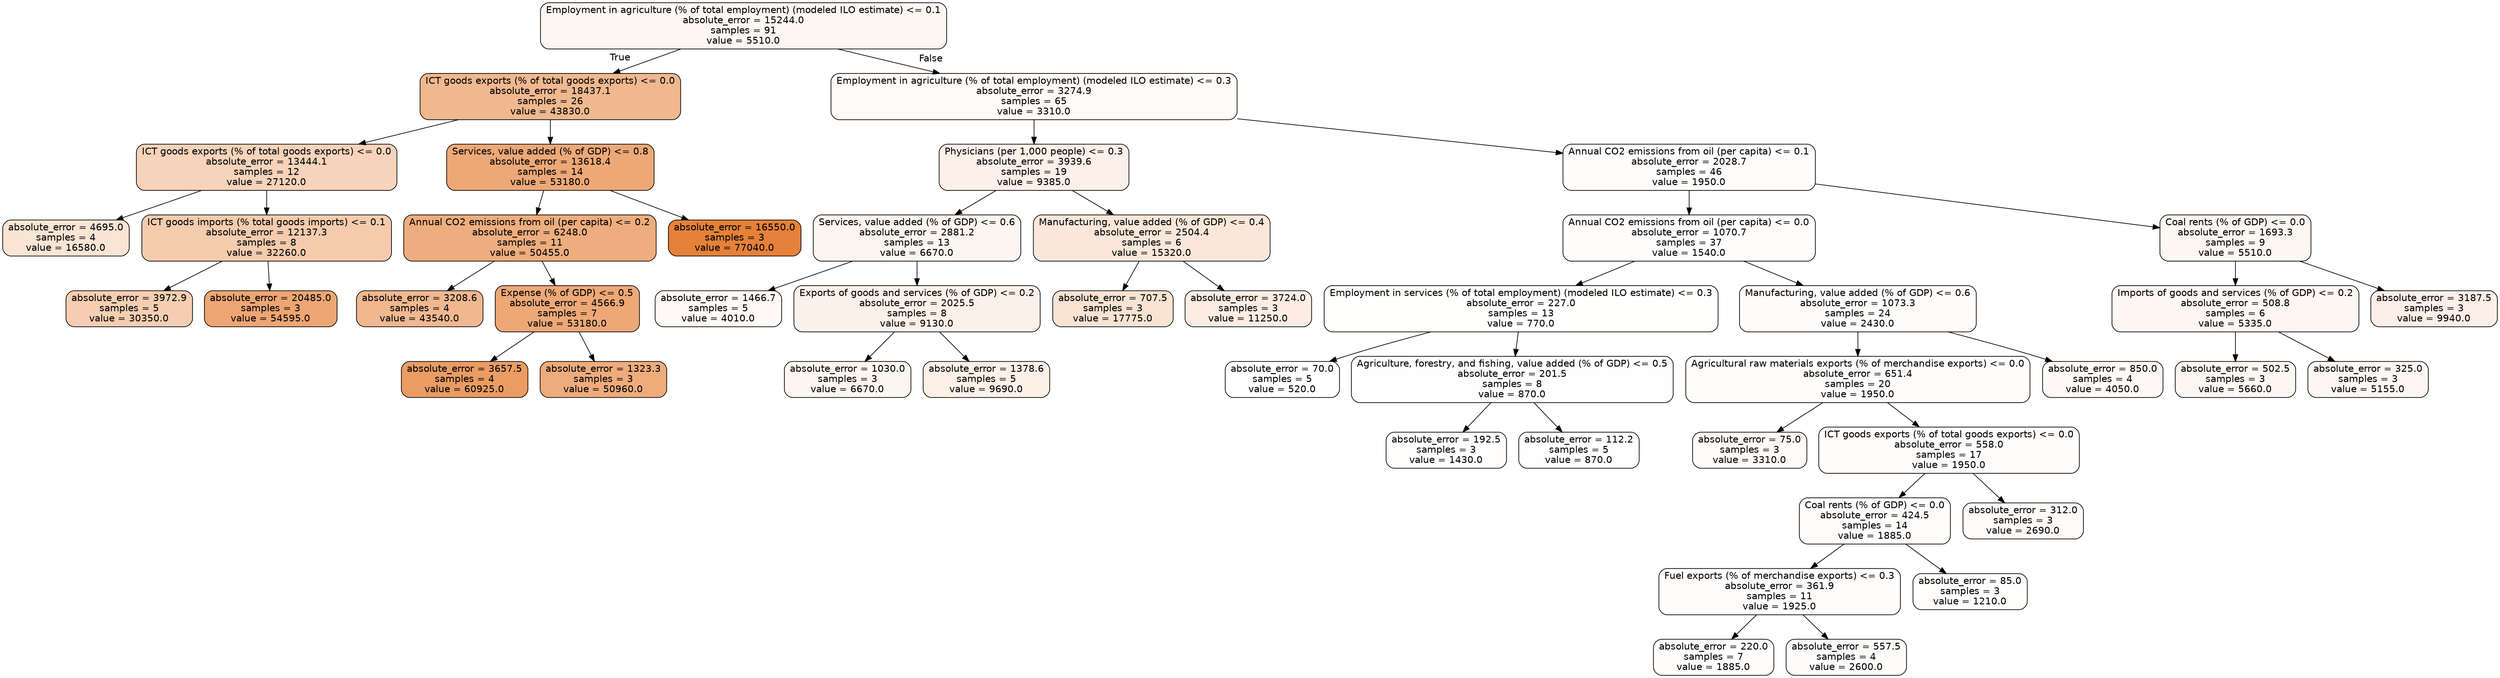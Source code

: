 digraph Tree {
node [shape=box, style="filled, rounded", color="black", fontname="helvetica"] ;
edge [fontname="helvetica"] ;
0 [label="Employment in agriculture (% of total employment) (modeled ILO estimate) <= 0.1\nabsolute_error = 15244.0\nsamples = 91\nvalue = 5510.0", fillcolor="#fdf7f2"] ;
1 [label="ICT goods exports (% of total goods exports) <= 0.0\nabsolute_error = 18437.1\nsamples = 26\nvalue = 43830.0", fillcolor="#f0b88f"] ;
0 -> 1 [labeldistance=2.5, labelangle=45, headlabel="True"] ;
2 [label="ICT goods exports (% of total goods exports) <= 0.0\nabsolute_error = 13444.1\nsamples = 12\nvalue = 27120.0", fillcolor="#f6d3ba"] ;
1 -> 2 ;
3 [label="absolute_error = 4695.0\nsamples = 4\nvalue = 16580.0", fillcolor="#fae5d5"] ;
2 -> 3 ;
4 [label="ICT goods imports (% total goods imports) <= 0.1\nabsolute_error = 12137.3\nsamples = 8\nvalue = 32260.0", fillcolor="#f4cbad"] ;
2 -> 4 ;
5 [label="absolute_error = 3972.9\nsamples = 5\nvalue = 30350.0", fillcolor="#f5ceb2"] ;
4 -> 5 ;
6 [label="absolute_error = 20485.0\nsamples = 3\nvalue = 54595.0", fillcolor="#eda673"] ;
4 -> 6 ;
7 [label="Services, value added (% of GDP) <= 0.8\nabsolute_error = 13618.4\nsamples = 14\nvalue = 53180.0", fillcolor="#eda877"] ;
1 -> 7 ;
8 [label="Annual CO2 emissions from oil (per capita) <= 0.2\nabsolute_error = 6248.0\nsamples = 11\nvalue = 50455.0", fillcolor="#eead7e"] ;
7 -> 8 ;
9 [label="absolute_error = 3208.6\nsamples = 4\nvalue = 43540.0", fillcolor="#f0b890"] ;
8 -> 9 ;
10 [label="Expense (% of GDP) <= 0.5\nabsolute_error = 4566.9\nsamples = 7\nvalue = 53180.0", fillcolor="#eda877"] ;
8 -> 10 ;
11 [label="absolute_error = 3657.5\nsamples = 4\nvalue = 60925.0", fillcolor="#ea9c63"] ;
10 -> 11 ;
12 [label="absolute_error = 1323.3\nsamples = 3\nvalue = 50960.0", fillcolor="#eeac7c"] ;
10 -> 12 ;
13 [label="absolute_error = 16550.0\nsamples = 3\nvalue = 77040.0", fillcolor="#e58139"] ;
7 -> 13 ;
14 [label="Employment in agriculture (% of total employment) (modeled ILO estimate) <= 0.3\nabsolute_error = 3274.9\nsamples = 65\nvalue = 3310.0", fillcolor="#fefaf8"] ;
0 -> 14 [labeldistance=2.5, labelangle=-45, headlabel="False"] ;
15 [label="Physicians (per 1,000 people) <= 0.3\nabsolute_error = 3939.6\nsamples = 19\nvalue = 9385.0", fillcolor="#fcf0e8"] ;
14 -> 15 ;
16 [label="Services, value added (% of GDP) <= 0.6\nabsolute_error = 2881.2\nsamples = 13\nvalue = 6670.0", fillcolor="#fdf5ef"] ;
15 -> 16 ;
17 [label="absolute_error = 1466.7\nsamples = 5\nvalue = 4010.0", fillcolor="#fef9f6"] ;
16 -> 17 ;
18 [label="Exports of goods and services (% of GDP) <= 0.2\nabsolute_error = 2025.5\nsamples = 8\nvalue = 9130.0", fillcolor="#fcf1e9"] ;
16 -> 18 ;
19 [label="absolute_error = 1030.0\nsamples = 3\nvalue = 6670.0", fillcolor="#fdf5ef"] ;
18 -> 19 ;
20 [label="absolute_error = 1378.6\nsamples = 5\nvalue = 9690.0", fillcolor="#fcf0e7"] ;
18 -> 20 ;
21 [label="Manufacturing, value added (% of GDP) <= 0.4\nabsolute_error = 2504.4\nsamples = 6\nvalue = 15320.0", fillcolor="#fae7d9"] ;
15 -> 21 ;
22 [label="absolute_error = 707.5\nsamples = 3\nvalue = 17775.0", fillcolor="#f9e3d2"] ;
21 -> 22 ;
23 [label="absolute_error = 3724.0\nsamples = 3\nvalue = 11250.0", fillcolor="#fbede3"] ;
21 -> 23 ;
24 [label="Annual CO2 emissions from oil (per capita) <= 0.1\nabsolute_error = 2028.7\nsamples = 46\nvalue = 1950.0", fillcolor="#fffdfb"] ;
14 -> 24 ;
25 [label="Annual CO2 emissions from oil (per capita) <= 0.0\nabsolute_error = 1070.7\nsamples = 37\nvalue = 1540.0", fillcolor="#fffdfc"] ;
24 -> 25 ;
26 [label="Employment in services (% of total employment) (modeled ILO estimate) <= 0.3\nabsolute_error = 227.0\nsamples = 13\nvalue = 770.0", fillcolor="#fffffe"] ;
25 -> 26 ;
27 [label="absolute_error = 70.0\nsamples = 5\nvalue = 520.0", fillcolor="#ffffff"] ;
26 -> 27 ;
28 [label="Agriculture, forestry, and fishing, value added (% of GDP) <= 0.5\nabsolute_error = 201.5\nsamples = 8\nvalue = 870.0", fillcolor="#fffefe"] ;
26 -> 28 ;
29 [label="absolute_error = 192.5\nsamples = 3\nvalue = 1430.0", fillcolor="#fffefd"] ;
28 -> 29 ;
30 [label="absolute_error = 112.2\nsamples = 5\nvalue = 870.0", fillcolor="#fffefe"] ;
28 -> 30 ;
31 [label="Manufacturing, value added (% of GDP) <= 0.6\nabsolute_error = 1073.3\nsamples = 24\nvalue = 2430.0", fillcolor="#fefcfa"] ;
25 -> 31 ;
32 [label="Agricultural raw materials exports (% of merchandise exports) <= 0.0\nabsolute_error = 651.4\nsamples = 20\nvalue = 1950.0", fillcolor="#fffdfb"] ;
31 -> 32 ;
33 [label="absolute_error = 75.0\nsamples = 3\nvalue = 3310.0", fillcolor="#fefaf8"] ;
32 -> 33 ;
34 [label="ICT goods exports (% of total goods exports) <= 0.0\nabsolute_error = 558.0\nsamples = 17\nvalue = 1950.0", fillcolor="#fffdfb"] ;
32 -> 34 ;
35 [label="Coal rents (% of GDP) <= 0.0\nabsolute_error = 424.5\nsamples = 14\nvalue = 1885.0", fillcolor="#fffdfb"] ;
34 -> 35 ;
36 [label="Fuel exports (% of merchandise exports) <= 0.3\nabsolute_error = 361.9\nsamples = 11\nvalue = 1925.0", fillcolor="#fffdfb"] ;
35 -> 36 ;
37 [label="absolute_error = 220.0\nsamples = 7\nvalue = 1885.0", fillcolor="#fffdfb"] ;
36 -> 37 ;
38 [label="absolute_error = 557.5\nsamples = 4\nvalue = 2600.0", fillcolor="#fefcfa"] ;
36 -> 38 ;
39 [label="absolute_error = 85.0\nsamples = 3\nvalue = 1210.0", fillcolor="#fffefd"] ;
35 -> 39 ;
40 [label="absolute_error = 312.0\nsamples = 3\nvalue = 2690.0", fillcolor="#fefbf9"] ;
34 -> 40 ;
41 [label="absolute_error = 850.0\nsamples = 4\nvalue = 4050.0", fillcolor="#fef9f6"] ;
31 -> 41 ;
42 [label="Coal rents (% of GDP) <= 0.0\nabsolute_error = 1693.3\nsamples = 9\nvalue = 5510.0", fillcolor="#fdf7f2"] ;
24 -> 42 ;
43 [label="Imports of goods and services (% of GDP) <= 0.2\nabsolute_error = 508.8\nsamples = 6\nvalue = 5335.0", fillcolor="#fdf7f3"] ;
42 -> 43 ;
44 [label="absolute_error = 502.5\nsamples = 3\nvalue = 5660.0", fillcolor="#fdf7f2"] ;
43 -> 44 ;
45 [label="absolute_error = 325.0\nsamples = 3\nvalue = 5155.0", fillcolor="#fdf7f3"] ;
43 -> 45 ;
46 [label="absolute_error = 3187.5\nsamples = 3\nvalue = 9940.0", fillcolor="#fcefe7"] ;
42 -> 46 ;
}